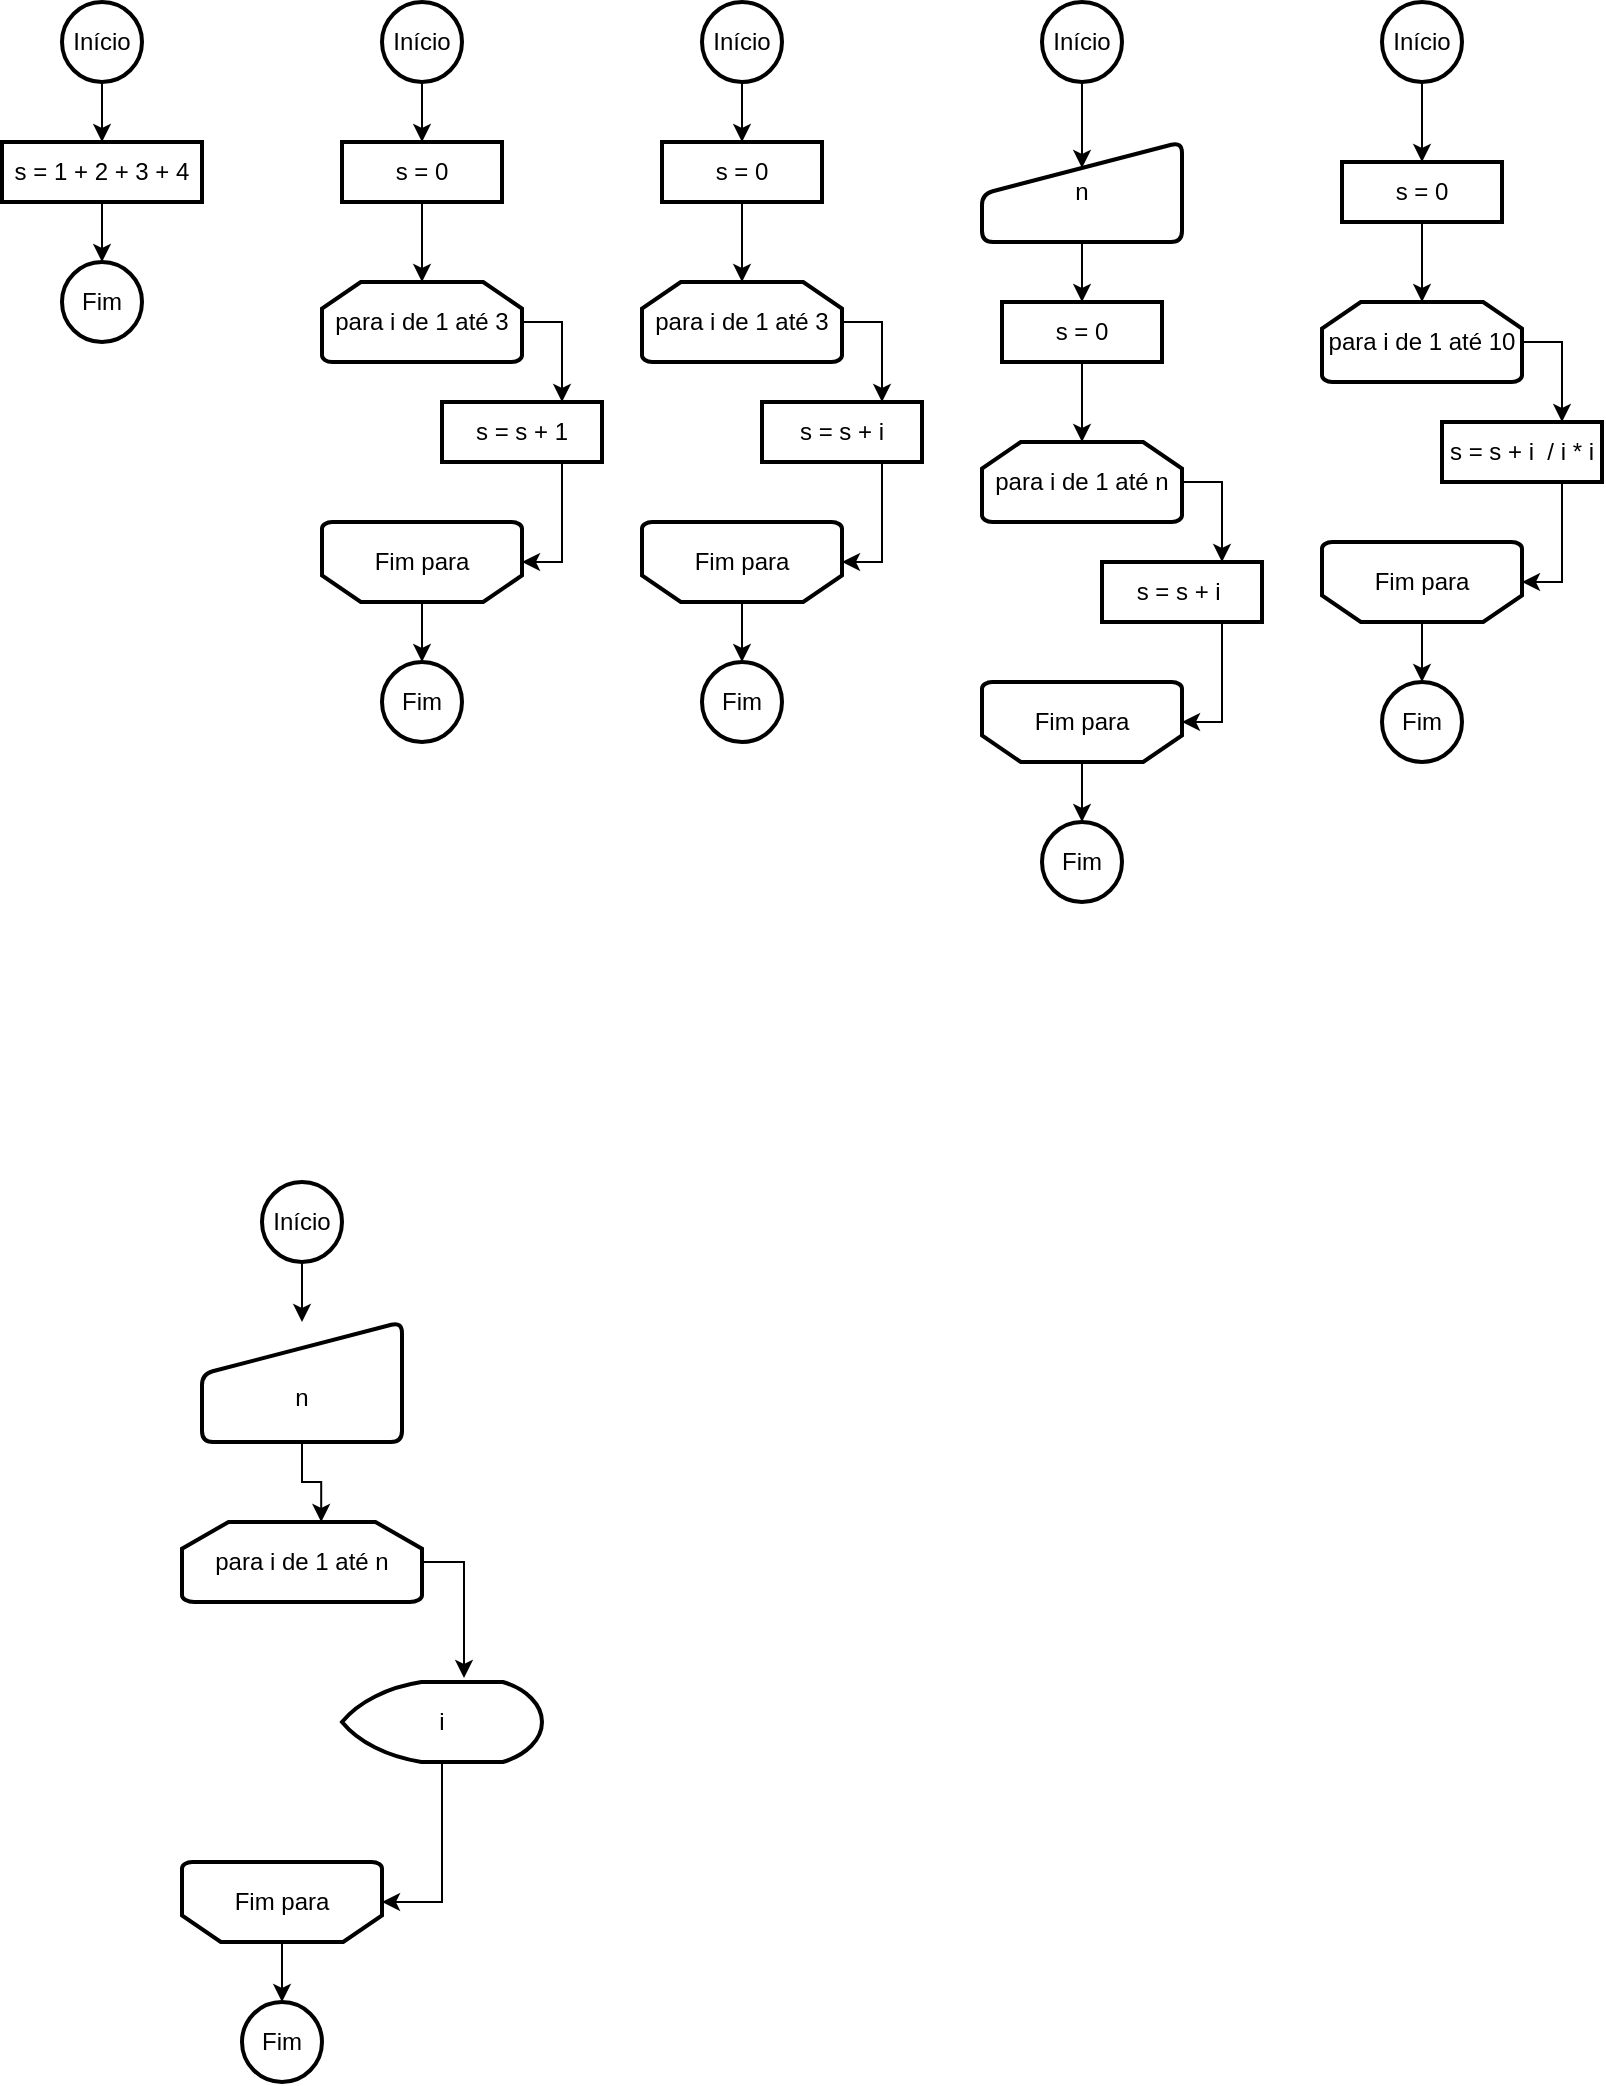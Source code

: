 <mxfile version="21.4.0" type="github">
  <diagram name="Página-1" id="jcunWO9z9jjdBDZZC4yS">
    <mxGraphModel dx="1701" dy="497" grid="1" gridSize="10" guides="1" tooltips="1" connect="1" arrows="1" fold="1" page="1" pageScale="1" pageWidth="827" pageHeight="1169" math="0" shadow="0">
      <root>
        <mxCell id="0" />
        <mxCell id="1" parent="0" />
        <mxCell id="ybN5rmwgNswl0SK-ROpf-93" value="" style="edgeStyle=orthogonalEdgeStyle;rounded=0;orthogonalLoop=1;jettySize=auto;html=1;" parent="1" source="ybN5rmwgNswl0SK-ROpf-1" target="ybN5rmwgNswl0SK-ROpf-11" edge="1">
          <mxGeometry relative="1" as="geometry" />
        </mxCell>
        <mxCell id="ybN5rmwgNswl0SK-ROpf-1" value="Início" style="strokeWidth=2;html=1;shape=mxgraph.flowchart.start_2;whiteSpace=wrap;aspect=fixed;" parent="1" vertex="1">
          <mxGeometry x="60" y="20" width="40" height="40" as="geometry" />
        </mxCell>
        <mxCell id="ybN5rmwgNswl0SK-ROpf-3" value="Fim" style="strokeWidth=2;html=1;shape=mxgraph.flowchart.start_2;whiteSpace=wrap;aspect=fixed;" parent="1" vertex="1">
          <mxGeometry x="60" y="350" width="40" height="40" as="geometry" />
        </mxCell>
        <mxCell id="ybN5rmwgNswl0SK-ROpf-99" style="edgeStyle=orthogonalEdgeStyle;rounded=0;orthogonalLoop=1;jettySize=auto;html=1;entryX=0.75;entryY=0;entryDx=0;entryDy=0;exitX=1;exitY=0.5;exitDx=0;exitDy=0;exitPerimeter=0;" parent="1" source="ybN5rmwgNswl0SK-ROpf-4" target="ybN5rmwgNswl0SK-ROpf-10" edge="1">
          <mxGeometry relative="1" as="geometry" />
        </mxCell>
        <mxCell id="ybN5rmwgNswl0SK-ROpf-4" value="para i de 1 até 3" style="strokeWidth=2;html=1;shape=mxgraph.flowchart.loop_limit;whiteSpace=wrap;" parent="1" vertex="1">
          <mxGeometry x="30" y="160" width="100" height="40" as="geometry" />
        </mxCell>
        <mxCell id="ybN5rmwgNswl0SK-ROpf-7" value="" style="group" parent="1" vertex="1" connectable="0">
          <mxGeometry x="30" y="280" width="100" height="40" as="geometry" />
        </mxCell>
        <mxCell id="ybN5rmwgNswl0SK-ROpf-5" value="" style="strokeWidth=2;html=1;shape=mxgraph.flowchart.loop_limit;whiteSpace=wrap;rotation=-180;horizontal=1;verticalAlign=middle;textDirection=ltr;" parent="ybN5rmwgNswl0SK-ROpf-7" vertex="1">
          <mxGeometry width="100" height="40" as="geometry" />
        </mxCell>
        <mxCell id="ybN5rmwgNswl0SK-ROpf-6" value="Fim para" style="text;strokeColor=none;align=center;fillColor=none;html=1;verticalAlign=middle;whiteSpace=wrap;rounded=0;" parent="ybN5rmwgNswl0SK-ROpf-7" vertex="1">
          <mxGeometry x="20" y="10" width="60" height="20" as="geometry" />
        </mxCell>
        <mxCell id="ybN5rmwgNswl0SK-ROpf-100" style="edgeStyle=orthogonalEdgeStyle;rounded=0;orthogonalLoop=1;jettySize=auto;html=1;entryX=0;entryY=0.5;entryDx=0;entryDy=0;entryPerimeter=0;exitX=0.75;exitY=1;exitDx=0;exitDy=0;" parent="1" source="ybN5rmwgNswl0SK-ROpf-10" target="ybN5rmwgNswl0SK-ROpf-5" edge="1">
          <mxGeometry relative="1" as="geometry" />
        </mxCell>
        <mxCell id="ybN5rmwgNswl0SK-ROpf-10" value="s = s + 1" style="rounded=0;whiteSpace=wrap;html=1;strokeWidth=2;" parent="1" vertex="1">
          <mxGeometry x="90" y="220" width="80" height="30" as="geometry" />
        </mxCell>
        <mxCell id="ybN5rmwgNswl0SK-ROpf-98" value="" style="edgeStyle=orthogonalEdgeStyle;rounded=0;orthogonalLoop=1;jettySize=auto;html=1;" parent="1" source="ybN5rmwgNswl0SK-ROpf-11" target="ybN5rmwgNswl0SK-ROpf-4" edge="1">
          <mxGeometry relative="1" as="geometry" />
        </mxCell>
        <mxCell id="ybN5rmwgNswl0SK-ROpf-11" value="s = 0" style="rounded=0;whiteSpace=wrap;html=1;strokeWidth=2;" parent="1" vertex="1">
          <mxGeometry x="40" y="90" width="80" height="30" as="geometry" />
        </mxCell>
        <mxCell id="ybN5rmwgNswl0SK-ROpf-30" value="Fim" style="strokeWidth=2;html=1;shape=mxgraph.flowchart.start_2;whiteSpace=wrap;aspect=fixed;" parent="1" vertex="1">
          <mxGeometry x="-100" y="150" width="40" height="40" as="geometry" />
        </mxCell>
        <mxCell id="ybN5rmwgNswl0SK-ROpf-92" value="" style="edgeStyle=orthogonalEdgeStyle;rounded=0;orthogonalLoop=1;jettySize=auto;html=1;" parent="1" source="ybN5rmwgNswl0SK-ROpf-35" target="ybN5rmwgNswl0SK-ROpf-30" edge="1">
          <mxGeometry relative="1" as="geometry" />
        </mxCell>
        <mxCell id="ybN5rmwgNswl0SK-ROpf-35" value="s = 1 + 2 + 3 + 4" style="rounded=0;whiteSpace=wrap;html=1;strokeWidth=2;" parent="1" vertex="1">
          <mxGeometry x="-130" y="90" width="100" height="30" as="geometry" />
        </mxCell>
        <mxCell id="ybN5rmwgNswl0SK-ROpf-91" value="" style="edgeStyle=orthogonalEdgeStyle;rounded=0;orthogonalLoop=1;jettySize=auto;html=1;" parent="1" source="ybN5rmwgNswl0SK-ROpf-37" target="ybN5rmwgNswl0SK-ROpf-35" edge="1">
          <mxGeometry relative="1" as="geometry" />
        </mxCell>
        <mxCell id="ybN5rmwgNswl0SK-ROpf-37" value="Início" style="strokeWidth=2;html=1;shape=mxgraph.flowchart.start_2;whiteSpace=wrap;aspect=fixed;" parent="1" vertex="1">
          <mxGeometry x="-100" y="20" width="40" height="40" as="geometry" />
        </mxCell>
        <mxCell id="ybN5rmwgNswl0SK-ROpf-142" value="" style="edgeStyle=orthogonalEdgeStyle;rounded=0;orthogonalLoop=1;jettySize=auto;html=1;" parent="1" source="ybN5rmwgNswl0SK-ROpf-64" target="ybN5rmwgNswl0SK-ROpf-141" edge="1">
          <mxGeometry relative="1" as="geometry" />
        </mxCell>
        <mxCell id="ybN5rmwgNswl0SK-ROpf-64" value="n" style="html=1;strokeWidth=2;shape=manualInput;whiteSpace=wrap;rounded=1;size=26;arcSize=11;" parent="1" vertex="1">
          <mxGeometry x="360" y="90" width="100" height="50" as="geometry" />
        </mxCell>
        <mxCell id="ybN5rmwgNswl0SK-ROpf-102" style="edgeStyle=orthogonalEdgeStyle;rounded=0;orthogonalLoop=1;jettySize=auto;html=1;entryX=0.5;entryY=0;entryDx=0;entryDy=0;entryPerimeter=0;" parent="1" source="ybN5rmwgNswl0SK-ROpf-5" target="ybN5rmwgNswl0SK-ROpf-3" edge="1">
          <mxGeometry relative="1" as="geometry" />
        </mxCell>
        <mxCell id="ybN5rmwgNswl0SK-ROpf-103" value="" style="edgeStyle=orthogonalEdgeStyle;rounded=0;orthogonalLoop=1;jettySize=auto;html=1;" parent="1" source="ybN5rmwgNswl0SK-ROpf-104" target="ybN5rmwgNswl0SK-ROpf-114" edge="1">
          <mxGeometry relative="1" as="geometry" />
        </mxCell>
        <mxCell id="ybN5rmwgNswl0SK-ROpf-104" value="Início" style="strokeWidth=2;html=1;shape=mxgraph.flowchart.start_2;whiteSpace=wrap;aspect=fixed;" parent="1" vertex="1">
          <mxGeometry x="220" y="20" width="40" height="40" as="geometry" />
        </mxCell>
        <mxCell id="ybN5rmwgNswl0SK-ROpf-105" value="Fim" style="strokeWidth=2;html=1;shape=mxgraph.flowchart.start_2;whiteSpace=wrap;aspect=fixed;" parent="1" vertex="1">
          <mxGeometry x="220" y="350" width="40" height="40" as="geometry" />
        </mxCell>
        <mxCell id="ybN5rmwgNswl0SK-ROpf-106" style="edgeStyle=orthogonalEdgeStyle;rounded=0;orthogonalLoop=1;jettySize=auto;html=1;entryX=0.75;entryY=0;entryDx=0;entryDy=0;exitX=1;exitY=0.5;exitDx=0;exitDy=0;exitPerimeter=0;" parent="1" source="ybN5rmwgNswl0SK-ROpf-107" target="ybN5rmwgNswl0SK-ROpf-112" edge="1">
          <mxGeometry relative="1" as="geometry" />
        </mxCell>
        <mxCell id="ybN5rmwgNswl0SK-ROpf-107" value="para i de 1 até 3" style="strokeWidth=2;html=1;shape=mxgraph.flowchart.loop_limit;whiteSpace=wrap;" parent="1" vertex="1">
          <mxGeometry x="190" y="160" width="100" height="40" as="geometry" />
        </mxCell>
        <mxCell id="ybN5rmwgNswl0SK-ROpf-108" value="" style="group" parent="1" vertex="1" connectable="0">
          <mxGeometry x="190" y="280" width="100" height="40" as="geometry" />
        </mxCell>
        <mxCell id="ybN5rmwgNswl0SK-ROpf-109" value="" style="strokeWidth=2;html=1;shape=mxgraph.flowchart.loop_limit;whiteSpace=wrap;rotation=-180;horizontal=1;verticalAlign=middle;textDirection=ltr;" parent="ybN5rmwgNswl0SK-ROpf-108" vertex="1">
          <mxGeometry width="100" height="40" as="geometry" />
        </mxCell>
        <mxCell id="ybN5rmwgNswl0SK-ROpf-110" value="Fim para" style="text;strokeColor=none;align=center;fillColor=none;html=1;verticalAlign=middle;whiteSpace=wrap;rounded=0;" parent="ybN5rmwgNswl0SK-ROpf-108" vertex="1">
          <mxGeometry x="20" y="10" width="60" height="20" as="geometry" />
        </mxCell>
        <mxCell id="ybN5rmwgNswl0SK-ROpf-111" style="edgeStyle=orthogonalEdgeStyle;rounded=0;orthogonalLoop=1;jettySize=auto;html=1;entryX=0;entryY=0.5;entryDx=0;entryDy=0;entryPerimeter=0;exitX=0.75;exitY=1;exitDx=0;exitDy=0;" parent="1" source="ybN5rmwgNswl0SK-ROpf-112" target="ybN5rmwgNswl0SK-ROpf-109" edge="1">
          <mxGeometry relative="1" as="geometry" />
        </mxCell>
        <mxCell id="ybN5rmwgNswl0SK-ROpf-112" value="s = s + i" style="rounded=0;whiteSpace=wrap;html=1;strokeWidth=2;" parent="1" vertex="1">
          <mxGeometry x="250" y="220" width="80" height="30" as="geometry" />
        </mxCell>
        <mxCell id="ybN5rmwgNswl0SK-ROpf-113" value="" style="edgeStyle=orthogonalEdgeStyle;rounded=0;orthogonalLoop=1;jettySize=auto;html=1;" parent="1" source="ybN5rmwgNswl0SK-ROpf-114" target="ybN5rmwgNswl0SK-ROpf-107" edge="1">
          <mxGeometry relative="1" as="geometry" />
        </mxCell>
        <mxCell id="ybN5rmwgNswl0SK-ROpf-114" value="s = 0" style="rounded=0;whiteSpace=wrap;html=1;strokeWidth=2;" parent="1" vertex="1">
          <mxGeometry x="200" y="90" width="80" height="30" as="geometry" />
        </mxCell>
        <mxCell id="ybN5rmwgNswl0SK-ROpf-115" style="edgeStyle=orthogonalEdgeStyle;rounded=0;orthogonalLoop=1;jettySize=auto;html=1;entryX=0.5;entryY=0;entryDx=0;entryDy=0;entryPerimeter=0;" parent="1" source="ybN5rmwgNswl0SK-ROpf-109" target="ybN5rmwgNswl0SK-ROpf-105" edge="1">
          <mxGeometry relative="1" as="geometry" />
        </mxCell>
        <mxCell id="ybN5rmwgNswl0SK-ROpf-128" value="" style="edgeStyle=orthogonalEdgeStyle;rounded=0;orthogonalLoop=1;jettySize=auto;html=1;entryX=0.5;entryY=0.26;entryDx=0;entryDy=0;entryPerimeter=0;" parent="1" source="ybN5rmwgNswl0SK-ROpf-129" target="ybN5rmwgNswl0SK-ROpf-64" edge="1">
          <mxGeometry relative="1" as="geometry">
            <mxPoint x="410" y="90" as="targetPoint" />
          </mxGeometry>
        </mxCell>
        <mxCell id="ybN5rmwgNswl0SK-ROpf-129" value="Início" style="strokeWidth=2;html=1;shape=mxgraph.flowchart.start_2;whiteSpace=wrap;aspect=fixed;" parent="1" vertex="1">
          <mxGeometry x="390" y="20" width="40" height="40" as="geometry" />
        </mxCell>
        <mxCell id="ybN5rmwgNswl0SK-ROpf-130" value="Fim" style="strokeWidth=2;html=1;shape=mxgraph.flowchart.start_2;whiteSpace=wrap;aspect=fixed;" parent="1" vertex="1">
          <mxGeometry x="390" y="430" width="40" height="40" as="geometry" />
        </mxCell>
        <mxCell id="ybN5rmwgNswl0SK-ROpf-131" style="edgeStyle=orthogonalEdgeStyle;rounded=0;orthogonalLoop=1;jettySize=auto;html=1;entryX=0.75;entryY=0;entryDx=0;entryDy=0;exitX=1;exitY=0.5;exitDx=0;exitDy=0;exitPerimeter=0;" parent="1" source="ybN5rmwgNswl0SK-ROpf-132" target="ybN5rmwgNswl0SK-ROpf-137" edge="1">
          <mxGeometry relative="1" as="geometry" />
        </mxCell>
        <mxCell id="ybN5rmwgNswl0SK-ROpf-132" value="para i de 1 até n" style="strokeWidth=2;html=1;shape=mxgraph.flowchart.loop_limit;whiteSpace=wrap;" parent="1" vertex="1">
          <mxGeometry x="360" y="240" width="100" height="40" as="geometry" />
        </mxCell>
        <mxCell id="ybN5rmwgNswl0SK-ROpf-133" value="" style="group" parent="1" vertex="1" connectable="0">
          <mxGeometry x="360" y="360" width="100" height="40" as="geometry" />
        </mxCell>
        <mxCell id="ybN5rmwgNswl0SK-ROpf-134" value="" style="strokeWidth=2;html=1;shape=mxgraph.flowchart.loop_limit;whiteSpace=wrap;rotation=-180;horizontal=1;verticalAlign=middle;textDirection=ltr;" parent="ybN5rmwgNswl0SK-ROpf-133" vertex="1">
          <mxGeometry width="100" height="40" as="geometry" />
        </mxCell>
        <mxCell id="ybN5rmwgNswl0SK-ROpf-135" value="Fim para" style="text;strokeColor=none;align=center;fillColor=none;html=1;verticalAlign=middle;whiteSpace=wrap;rounded=0;" parent="ybN5rmwgNswl0SK-ROpf-133" vertex="1">
          <mxGeometry x="20" y="10" width="60" height="20" as="geometry" />
        </mxCell>
        <mxCell id="ybN5rmwgNswl0SK-ROpf-136" style="edgeStyle=orthogonalEdgeStyle;rounded=0;orthogonalLoop=1;jettySize=auto;html=1;entryX=0;entryY=0.5;entryDx=0;entryDy=0;entryPerimeter=0;exitX=0.75;exitY=1;exitDx=0;exitDy=0;" parent="1" source="ybN5rmwgNswl0SK-ROpf-137" target="ybN5rmwgNswl0SK-ROpf-134" edge="1">
          <mxGeometry relative="1" as="geometry" />
        </mxCell>
        <mxCell id="ybN5rmwgNswl0SK-ROpf-137" value="s = s + i&amp;nbsp;" style="rounded=0;whiteSpace=wrap;html=1;strokeWidth=2;" parent="1" vertex="1">
          <mxGeometry x="420" y="300" width="80" height="30" as="geometry" />
        </mxCell>
        <mxCell id="ybN5rmwgNswl0SK-ROpf-140" style="edgeStyle=orthogonalEdgeStyle;rounded=0;orthogonalLoop=1;jettySize=auto;html=1;entryX=0.5;entryY=0;entryDx=0;entryDy=0;entryPerimeter=0;" parent="1" source="ybN5rmwgNswl0SK-ROpf-134" target="ybN5rmwgNswl0SK-ROpf-130" edge="1">
          <mxGeometry relative="1" as="geometry" />
        </mxCell>
        <mxCell id="ybN5rmwgNswl0SK-ROpf-146" value="" style="edgeStyle=orthogonalEdgeStyle;rounded=0;orthogonalLoop=1;jettySize=auto;html=1;" parent="1" source="ybN5rmwgNswl0SK-ROpf-141" edge="1">
          <mxGeometry relative="1" as="geometry">
            <mxPoint x="410" y="240" as="targetPoint" />
          </mxGeometry>
        </mxCell>
        <mxCell id="ybN5rmwgNswl0SK-ROpf-141" value="s = 0" style="rounded=0;whiteSpace=wrap;html=1;strokeWidth=2;" parent="1" vertex="1">
          <mxGeometry x="370" y="170" width="80" height="30" as="geometry" />
        </mxCell>
        <mxCell id="ybN5rmwgNswl0SK-ROpf-150" value="Fim" style="strokeWidth=2;html=1;shape=mxgraph.flowchart.start_2;whiteSpace=wrap;aspect=fixed;" parent="1" vertex="1">
          <mxGeometry x="560" y="360" width="40" height="40" as="geometry" />
        </mxCell>
        <mxCell id="ybN5rmwgNswl0SK-ROpf-151" style="edgeStyle=orthogonalEdgeStyle;rounded=0;orthogonalLoop=1;jettySize=auto;html=1;entryX=0.75;entryY=0;entryDx=0;entryDy=0;exitX=1;exitY=0.5;exitDx=0;exitDy=0;exitPerimeter=0;" parent="1" source="ybN5rmwgNswl0SK-ROpf-152" target="ybN5rmwgNswl0SK-ROpf-157" edge="1">
          <mxGeometry relative="1" as="geometry" />
        </mxCell>
        <mxCell id="ybN5rmwgNswl0SK-ROpf-152" value="para i de 1 até 10" style="strokeWidth=2;html=1;shape=mxgraph.flowchart.loop_limit;whiteSpace=wrap;" parent="1" vertex="1">
          <mxGeometry x="530" y="170" width="100" height="40" as="geometry" />
        </mxCell>
        <mxCell id="ybN5rmwgNswl0SK-ROpf-153" value="" style="group" parent="1" vertex="1" connectable="0">
          <mxGeometry x="530" y="290" width="100" height="40" as="geometry" />
        </mxCell>
        <mxCell id="ybN5rmwgNswl0SK-ROpf-154" value="" style="strokeWidth=2;html=1;shape=mxgraph.flowchart.loop_limit;whiteSpace=wrap;rotation=-180;horizontal=1;verticalAlign=middle;textDirection=ltr;" parent="ybN5rmwgNswl0SK-ROpf-153" vertex="1">
          <mxGeometry width="100" height="40" as="geometry" />
        </mxCell>
        <mxCell id="ybN5rmwgNswl0SK-ROpf-155" value="Fim para" style="text;strokeColor=none;align=center;fillColor=none;html=1;verticalAlign=middle;whiteSpace=wrap;rounded=0;" parent="ybN5rmwgNswl0SK-ROpf-153" vertex="1">
          <mxGeometry x="20" y="10" width="60" height="20" as="geometry" />
        </mxCell>
        <mxCell id="ybN5rmwgNswl0SK-ROpf-156" style="edgeStyle=orthogonalEdgeStyle;rounded=0;orthogonalLoop=1;jettySize=auto;html=1;entryX=0;entryY=0.5;entryDx=0;entryDy=0;entryPerimeter=0;exitX=0.75;exitY=1;exitDx=0;exitDy=0;" parent="1" source="ybN5rmwgNswl0SK-ROpf-157" target="ybN5rmwgNswl0SK-ROpf-154" edge="1">
          <mxGeometry relative="1" as="geometry" />
        </mxCell>
        <mxCell id="ybN5rmwgNswl0SK-ROpf-157" value="s = s + i&amp;nbsp; / i * i" style="rounded=0;whiteSpace=wrap;html=1;strokeWidth=2;" parent="1" vertex="1">
          <mxGeometry x="590" y="230" width="80" height="30" as="geometry" />
        </mxCell>
        <mxCell id="ybN5rmwgNswl0SK-ROpf-158" style="edgeStyle=orthogonalEdgeStyle;rounded=0;orthogonalLoop=1;jettySize=auto;html=1;entryX=0.5;entryY=0;entryDx=0;entryDy=0;entryPerimeter=0;" parent="1" source="ybN5rmwgNswl0SK-ROpf-154" target="ybN5rmwgNswl0SK-ROpf-150" edge="1">
          <mxGeometry relative="1" as="geometry" />
        </mxCell>
        <mxCell id="ybN5rmwgNswl0SK-ROpf-159" value="" style="edgeStyle=orthogonalEdgeStyle;rounded=0;orthogonalLoop=1;jettySize=auto;html=1;" parent="1" source="ybN5rmwgNswl0SK-ROpf-160" edge="1">
          <mxGeometry relative="1" as="geometry">
            <mxPoint x="580" y="170" as="targetPoint" />
          </mxGeometry>
        </mxCell>
        <mxCell id="ybN5rmwgNswl0SK-ROpf-160" value="s = 0" style="rounded=0;whiteSpace=wrap;html=1;strokeWidth=2;" parent="1" vertex="1">
          <mxGeometry x="540" y="100" width="80" height="30" as="geometry" />
        </mxCell>
        <mxCell id="ybN5rmwgNswl0SK-ROpf-162" style="edgeStyle=orthogonalEdgeStyle;rounded=0;orthogonalLoop=1;jettySize=auto;html=1;entryX=0.5;entryY=0;entryDx=0;entryDy=0;" parent="1" source="ybN5rmwgNswl0SK-ROpf-161" target="ybN5rmwgNswl0SK-ROpf-160" edge="1">
          <mxGeometry relative="1" as="geometry" />
        </mxCell>
        <mxCell id="ybN5rmwgNswl0SK-ROpf-161" value="Início" style="strokeWidth=2;html=1;shape=mxgraph.flowchart.start_2;whiteSpace=wrap;aspect=fixed;" parent="1" vertex="1">
          <mxGeometry x="560" y="20" width="40" height="40" as="geometry" />
        </mxCell>
        <mxCell id="kI8NatykTw5WNcKrWR2c-61" style="edgeStyle=orthogonalEdgeStyle;rounded=0;orthogonalLoop=1;jettySize=auto;html=1;" edge="1" parent="1" source="kI8NatykTw5WNcKrWR2c-48" target="kI8NatykTw5WNcKrWR2c-60">
          <mxGeometry relative="1" as="geometry" />
        </mxCell>
        <mxCell id="kI8NatykTw5WNcKrWR2c-48" value="Início" style="strokeWidth=2;html=1;shape=mxgraph.flowchart.start_2;whiteSpace=wrap;aspect=fixed;" vertex="1" parent="1">
          <mxGeometry y="610" width="40" height="40" as="geometry" />
        </mxCell>
        <mxCell id="kI8NatykTw5WNcKrWR2c-49" value="Fim" style="strokeWidth=2;html=1;shape=mxgraph.flowchart.start_2;whiteSpace=wrap;aspect=fixed;" vertex="1" parent="1">
          <mxGeometry x="-10" y="1020" width="40" height="40" as="geometry" />
        </mxCell>
        <mxCell id="kI8NatykTw5WNcKrWR2c-64" style="edgeStyle=orthogonalEdgeStyle;rounded=0;orthogonalLoop=1;jettySize=auto;html=1;entryX=0.61;entryY=-0.05;entryDx=0;entryDy=0;entryPerimeter=0;exitX=1;exitY=0.5;exitDx=0;exitDy=0;exitPerimeter=0;" edge="1" parent="1" source="kI8NatykTw5WNcKrWR2c-51" target="kI8NatykTw5WNcKrWR2c-63">
          <mxGeometry relative="1" as="geometry" />
        </mxCell>
        <mxCell id="kI8NatykTw5WNcKrWR2c-51" value="para i de 1 até n" style="strokeWidth=2;html=1;shape=mxgraph.flowchart.loop_limit;whiteSpace=wrap;" vertex="1" parent="1">
          <mxGeometry x="-40" y="780" width="120" height="40" as="geometry" />
        </mxCell>
        <mxCell id="kI8NatykTw5WNcKrWR2c-52" value="" style="group" vertex="1" connectable="0" parent="1">
          <mxGeometry x="-40" y="950" width="100" height="40" as="geometry" />
        </mxCell>
        <mxCell id="kI8NatykTw5WNcKrWR2c-53" value="" style="strokeWidth=2;html=1;shape=mxgraph.flowchart.loop_limit;whiteSpace=wrap;rotation=-180;horizontal=1;verticalAlign=middle;textDirection=ltr;" vertex="1" parent="kI8NatykTw5WNcKrWR2c-52">
          <mxGeometry width="100" height="40" as="geometry" />
        </mxCell>
        <mxCell id="kI8NatykTw5WNcKrWR2c-54" value="Fim para" style="text;strokeColor=none;align=center;fillColor=none;html=1;verticalAlign=middle;whiteSpace=wrap;rounded=0;" vertex="1" parent="kI8NatykTw5WNcKrWR2c-52">
          <mxGeometry x="20" y="10" width="60" height="20" as="geometry" />
        </mxCell>
        <mxCell id="kI8NatykTw5WNcKrWR2c-59" style="edgeStyle=orthogonalEdgeStyle;rounded=0;orthogonalLoop=1;jettySize=auto;html=1;entryX=0.5;entryY=0;entryDx=0;entryDy=0;entryPerimeter=0;" edge="1" parent="1" source="kI8NatykTw5WNcKrWR2c-53" target="kI8NatykTw5WNcKrWR2c-49">
          <mxGeometry relative="1" as="geometry" />
        </mxCell>
        <mxCell id="kI8NatykTw5WNcKrWR2c-62" style="edgeStyle=orthogonalEdgeStyle;rounded=0;orthogonalLoop=1;jettySize=auto;html=1;entryX=0.58;entryY=0;entryDx=0;entryDy=0;entryPerimeter=0;" edge="1" parent="1" source="kI8NatykTw5WNcKrWR2c-60" target="kI8NatykTw5WNcKrWR2c-51">
          <mxGeometry relative="1" as="geometry" />
        </mxCell>
        <mxCell id="kI8NatykTw5WNcKrWR2c-60" value="&lt;br&gt;n" style="html=1;strokeWidth=2;shape=manualInput;whiteSpace=wrap;rounded=1;size=26;arcSize=11;" vertex="1" parent="1">
          <mxGeometry x="-30" y="680" width="100" height="60" as="geometry" />
        </mxCell>
        <mxCell id="kI8NatykTw5WNcKrWR2c-65" style="edgeStyle=orthogonalEdgeStyle;rounded=0;orthogonalLoop=1;jettySize=auto;html=1;entryX=0;entryY=0.5;entryDx=0;entryDy=0;entryPerimeter=0;" edge="1" parent="1" source="kI8NatykTw5WNcKrWR2c-63" target="kI8NatykTw5WNcKrWR2c-53">
          <mxGeometry relative="1" as="geometry" />
        </mxCell>
        <mxCell id="kI8NatykTw5WNcKrWR2c-63" value="i" style="strokeWidth=2;html=1;shape=mxgraph.flowchart.display;whiteSpace=wrap;" vertex="1" parent="1">
          <mxGeometry x="40" y="860" width="100" height="40" as="geometry" />
        </mxCell>
      </root>
    </mxGraphModel>
  </diagram>
</mxfile>
